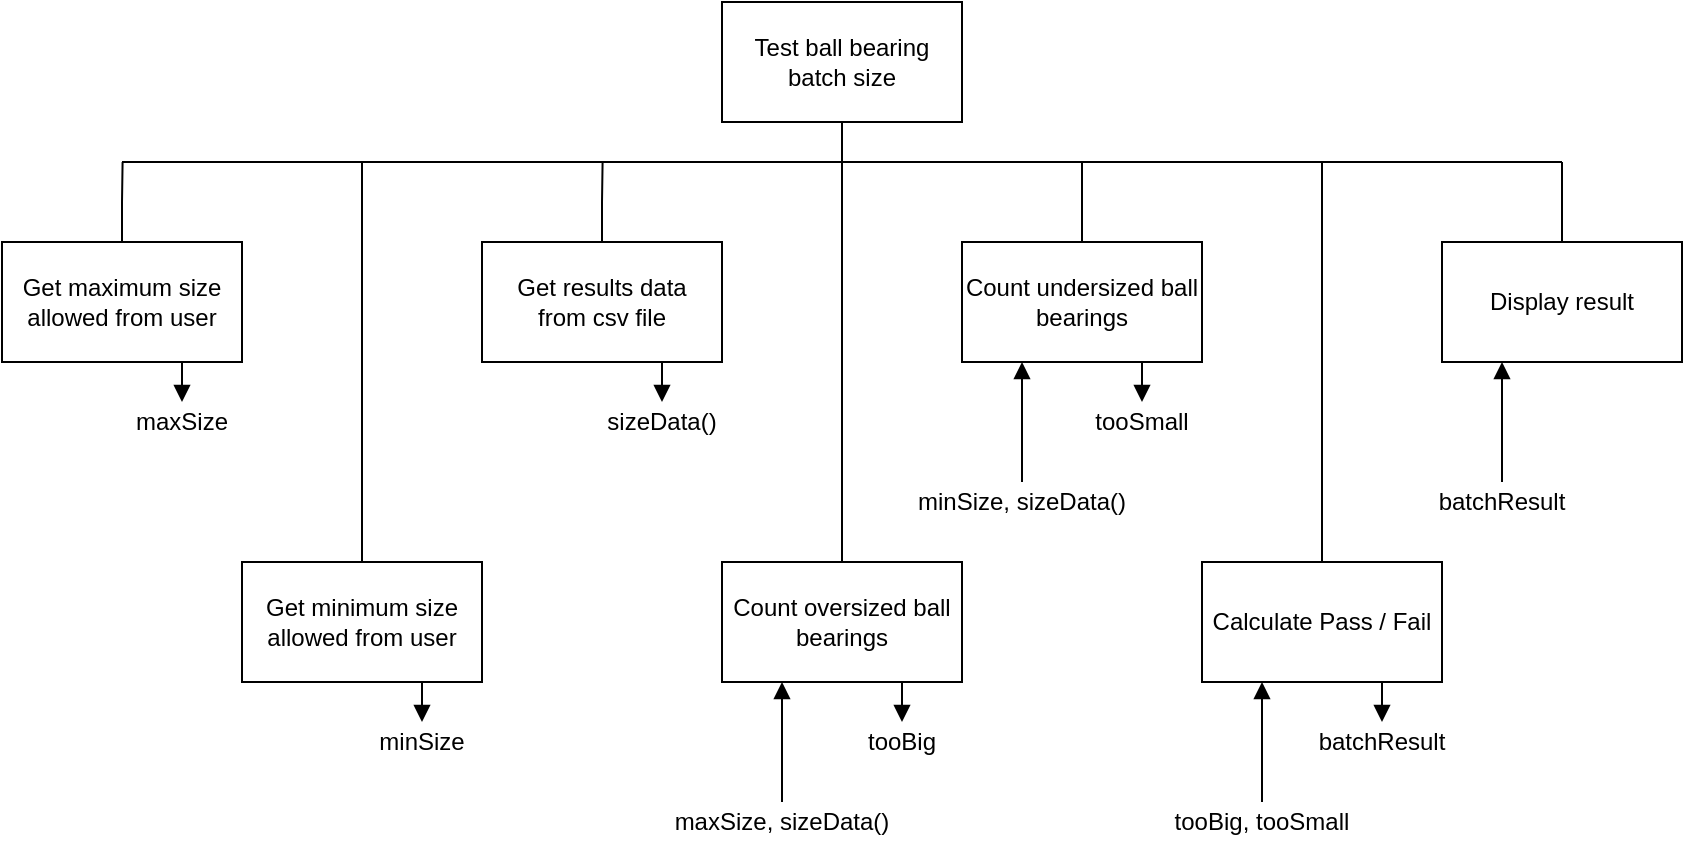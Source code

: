 <mxfile version="20.3.0" type="device" pages="2"><diagram id="hr3CHglzrVIYJggoL0p3" name="1"><mxGraphModel dx="870" dy="697" grid="1" gridSize="10" guides="1" tooltips="1" connect="1" arrows="1" fold="1" page="1" pageScale="1" pageWidth="1169" pageHeight="827" math="0" shadow="0"><root><mxCell id="0"/><mxCell id="1" parent="0"/><mxCell id="MWR-3nHuqC7b5rGWYKgy-1" value="Test ball bearing batch size" style="rounded=0;whiteSpace=wrap;html=1;" parent="1" vertex="1"><mxGeometry x="420" y="80" width="120" height="60" as="geometry"/></mxCell><mxCell id="MWR-3nHuqC7b5rGWYKgy-3" style="edgeStyle=orthogonalEdgeStyle;rounded=0;orthogonalLoop=1;jettySize=auto;html=1;exitX=0.75;exitY=1;exitDx=0;exitDy=0;endArrow=block;endFill=1;" parent="1" source="MWR-3nHuqC7b5rGWYKgy-2" edge="1"><mxGeometry relative="1" as="geometry"><mxPoint x="390" y="280" as="targetPoint"/></mxGeometry></mxCell><mxCell id="MWR-3nHuqC7b5rGWYKgy-35" style="edgeStyle=orthogonalEdgeStyle;rounded=0;orthogonalLoop=1;jettySize=auto;html=1;exitX=0.5;exitY=0;exitDx=0;exitDy=0;startArrow=none;startFill=0;endArrow=none;endFill=0;" parent="1" source="MWR-3nHuqC7b5rGWYKgy-2" edge="1"><mxGeometry relative="1" as="geometry"><mxPoint x="360.294" y="160" as="targetPoint"/></mxGeometry></mxCell><mxCell id="MWR-3nHuqC7b5rGWYKgy-2" value="Get results data&lt;br&gt;from csv file" style="rounded=0;whiteSpace=wrap;html=1;" parent="1" vertex="1"><mxGeometry x="300" y="200" width="120" height="60" as="geometry"/></mxCell><mxCell id="MWR-3nHuqC7b5rGWYKgy-4" style="edgeStyle=orthogonalEdgeStyle;rounded=0;orthogonalLoop=1;jettySize=auto;html=1;exitX=0.75;exitY=1;exitDx=0;exitDy=0;endArrow=block;endFill=1;" parent="1" source="MWR-3nHuqC7b5rGWYKgy-5" edge="1"><mxGeometry relative="1" as="geometry"><mxPoint x="270" y="440" as="targetPoint"/></mxGeometry></mxCell><mxCell id="MWR-3nHuqC7b5rGWYKgy-38" style="edgeStyle=orthogonalEdgeStyle;rounded=0;orthogonalLoop=1;jettySize=auto;html=1;exitX=0.5;exitY=0;exitDx=0;exitDy=0;startArrow=none;startFill=0;endArrow=none;endFill=0;" parent="1" source="MWR-3nHuqC7b5rGWYKgy-5" edge="1"><mxGeometry relative="1" as="geometry"><mxPoint x="240" y="160" as="targetPoint"/></mxGeometry></mxCell><mxCell id="MWR-3nHuqC7b5rGWYKgy-5" value="Get minimum size allowed from user" style="rounded=0;whiteSpace=wrap;html=1;" parent="1" vertex="1"><mxGeometry x="180" y="360" width="120" height="60" as="geometry"/></mxCell><mxCell id="MWR-3nHuqC7b5rGWYKgy-6" style="edgeStyle=orthogonalEdgeStyle;rounded=0;orthogonalLoop=1;jettySize=auto;html=1;exitX=0.75;exitY=1;exitDx=0;exitDy=0;endArrow=block;endFill=1;fillColor=#e1d5e7;" parent="1" source="MWR-3nHuqC7b5rGWYKgy-7" edge="1"><mxGeometry relative="1" as="geometry"><mxPoint x="150" y="280" as="targetPoint"/></mxGeometry></mxCell><mxCell id="MWR-3nHuqC7b5rGWYKgy-34" style="edgeStyle=orthogonalEdgeStyle;rounded=0;orthogonalLoop=1;jettySize=auto;html=1;exitX=0.5;exitY=0;exitDx=0;exitDy=0;startArrow=none;startFill=0;endArrow=none;endFill=0;" parent="1" source="MWR-3nHuqC7b5rGWYKgy-7" edge="1"><mxGeometry relative="1" as="geometry"><mxPoint x="120.294" y="160" as="targetPoint"/></mxGeometry></mxCell><mxCell id="MWR-3nHuqC7b5rGWYKgy-7" value="Get maximum size allowed from user" style="rounded=0;whiteSpace=wrap;html=1;" parent="1" vertex="1"><mxGeometry x="60" y="200" width="120" height="60" as="geometry"/></mxCell><mxCell id="MWR-3nHuqC7b5rGWYKgy-8" value="maxSize" style="text;html=1;strokeColor=none;fillColor=none;align=center;verticalAlign=middle;whiteSpace=wrap;rounded=0;" parent="1" vertex="1"><mxGeometry x="130" y="280" width="40" height="20" as="geometry"/></mxCell><mxCell id="MWR-3nHuqC7b5rGWYKgy-9" value="minSize" style="text;html=1;strokeColor=none;fillColor=none;align=center;verticalAlign=middle;whiteSpace=wrap;rounded=0;" parent="1" vertex="1"><mxGeometry x="250" y="440" width="40" height="20" as="geometry"/></mxCell><mxCell id="MWR-3nHuqC7b5rGWYKgy-10" value="sizeData()" style="text;html=1;strokeColor=none;fillColor=none;align=center;verticalAlign=middle;whiteSpace=wrap;rounded=0;" parent="1" vertex="1"><mxGeometry x="360" y="280" width="60" height="20" as="geometry"/></mxCell><mxCell id="MWR-3nHuqC7b5rGWYKgy-11" style="edgeStyle=orthogonalEdgeStyle;rounded=0;orthogonalLoop=1;jettySize=auto;html=1;exitX=0.75;exitY=1;exitDx=0;exitDy=0;endArrow=block;endFill=1;" parent="1" source="MWR-3nHuqC7b5rGWYKgy-12" edge="1"><mxGeometry relative="1" as="geometry"><mxPoint x="510" y="440" as="targetPoint"/></mxGeometry></mxCell><mxCell id="MWR-3nHuqC7b5rGWYKgy-14" style="edgeStyle=orthogonalEdgeStyle;rounded=0;orthogonalLoop=1;jettySize=auto;html=1;exitX=0.25;exitY=1;exitDx=0;exitDy=0;endArrow=none;endFill=0;startArrow=block;startFill=1;" parent="1" source="MWR-3nHuqC7b5rGWYKgy-12" edge="1"><mxGeometry relative="1" as="geometry"><mxPoint x="450" y="480" as="targetPoint"/></mxGeometry></mxCell><mxCell id="MWR-3nHuqC7b5rGWYKgy-39" style="edgeStyle=orthogonalEdgeStyle;rounded=0;orthogonalLoop=1;jettySize=auto;html=1;startArrow=none;startFill=0;endArrow=none;endFill=0;entryX=0.5;entryY=1;entryDx=0;entryDy=0;" parent="1" source="MWR-3nHuqC7b5rGWYKgy-12" target="MWR-3nHuqC7b5rGWYKgy-1" edge="1"><mxGeometry relative="1" as="geometry"><mxPoint x="480" y="160" as="targetPoint"/></mxGeometry></mxCell><mxCell id="MWR-3nHuqC7b5rGWYKgy-12" value="Count oversized ball bearings" style="rounded=0;whiteSpace=wrap;html=1;" parent="1" vertex="1"><mxGeometry x="420" y="360" width="120" height="60" as="geometry"/></mxCell><mxCell id="MWR-3nHuqC7b5rGWYKgy-13" value="tooBig" style="text;html=1;strokeColor=none;fillColor=none;align=center;verticalAlign=middle;whiteSpace=wrap;rounded=0;" parent="1" vertex="1"><mxGeometry x="490" y="440" width="40" height="20" as="geometry"/></mxCell><mxCell id="MWR-3nHuqC7b5rGWYKgy-15" value="maxSize, sizeData()" style="text;html=1;strokeColor=none;fillColor=none;align=center;verticalAlign=middle;whiteSpace=wrap;rounded=0;" parent="1" vertex="1"><mxGeometry x="390" y="480" width="120" height="20" as="geometry"/></mxCell><mxCell id="MWR-3nHuqC7b5rGWYKgy-16" style="edgeStyle=orthogonalEdgeStyle;rounded=0;orthogonalLoop=1;jettySize=auto;html=1;exitX=0.75;exitY=1;exitDx=0;exitDy=0;endArrow=block;endFill=1;" parent="1" source="MWR-3nHuqC7b5rGWYKgy-18" edge="1"><mxGeometry relative="1" as="geometry"><mxPoint x="630" y="280" as="targetPoint"/></mxGeometry></mxCell><mxCell id="MWR-3nHuqC7b5rGWYKgy-17" style="edgeStyle=orthogonalEdgeStyle;rounded=0;orthogonalLoop=1;jettySize=auto;html=1;exitX=0.25;exitY=1;exitDx=0;exitDy=0;endArrow=none;endFill=0;startArrow=block;startFill=1;" parent="1" source="MWR-3nHuqC7b5rGWYKgy-18" edge="1"><mxGeometry relative="1" as="geometry"><mxPoint x="570" y="320" as="targetPoint"/></mxGeometry></mxCell><mxCell id="MWR-3nHuqC7b5rGWYKgy-41" style="edgeStyle=orthogonalEdgeStyle;rounded=0;orthogonalLoop=1;jettySize=auto;html=1;exitX=0.5;exitY=0;exitDx=0;exitDy=0;startArrow=none;startFill=0;endArrow=none;endFill=0;" parent="1" source="MWR-3nHuqC7b5rGWYKgy-18" edge="1"><mxGeometry relative="1" as="geometry"><mxPoint x="600" y="160" as="targetPoint"/></mxGeometry></mxCell><mxCell id="MWR-3nHuqC7b5rGWYKgy-18" value="Count undersized ball bearings" style="rounded=0;whiteSpace=wrap;html=1;" parent="1" vertex="1"><mxGeometry x="540" y="200" width="120" height="60" as="geometry"/></mxCell><mxCell id="MWR-3nHuqC7b5rGWYKgy-19" value="tooSmall" style="text;html=1;strokeColor=none;fillColor=none;align=center;verticalAlign=middle;whiteSpace=wrap;rounded=0;" parent="1" vertex="1"><mxGeometry x="610" y="280" width="40" height="20" as="geometry"/></mxCell><mxCell id="MWR-3nHuqC7b5rGWYKgy-20" value="minSize, sizeData()" style="text;html=1;strokeColor=none;fillColor=none;align=center;verticalAlign=middle;whiteSpace=wrap;rounded=0;" parent="1" vertex="1"><mxGeometry x="510" y="320" width="120" height="20" as="geometry"/></mxCell><mxCell id="MWR-3nHuqC7b5rGWYKgy-21" style="edgeStyle=orthogonalEdgeStyle;rounded=0;orthogonalLoop=1;jettySize=auto;html=1;exitX=0.75;exitY=1;exitDx=0;exitDy=0;endArrow=block;endFill=1;" parent="1" source="MWR-3nHuqC7b5rGWYKgy-23" edge="1"><mxGeometry relative="1" as="geometry"><mxPoint x="750" y="440" as="targetPoint"/></mxGeometry></mxCell><mxCell id="MWR-3nHuqC7b5rGWYKgy-22" style="edgeStyle=orthogonalEdgeStyle;rounded=0;orthogonalLoop=1;jettySize=auto;html=1;exitX=0.25;exitY=1;exitDx=0;exitDy=0;endArrow=none;endFill=0;startArrow=block;startFill=1;" parent="1" source="MWR-3nHuqC7b5rGWYKgy-23" edge="1"><mxGeometry relative="1" as="geometry"><mxPoint x="690" y="480" as="targetPoint"/></mxGeometry></mxCell><mxCell id="MWR-3nHuqC7b5rGWYKgy-40" style="edgeStyle=orthogonalEdgeStyle;rounded=0;orthogonalLoop=1;jettySize=auto;html=1;exitX=0.5;exitY=0;exitDx=0;exitDy=0;startArrow=none;startFill=0;endArrow=none;endFill=0;" parent="1" source="MWR-3nHuqC7b5rGWYKgy-23" edge="1"><mxGeometry relative="1" as="geometry"><mxPoint x="720" y="160" as="targetPoint"/></mxGeometry></mxCell><mxCell id="MWR-3nHuqC7b5rGWYKgy-23" value="Calculate Pass / Fail" style="rounded=0;whiteSpace=wrap;html=1;" parent="1" vertex="1"><mxGeometry x="660" y="360" width="120" height="60" as="geometry"/></mxCell><mxCell id="MWR-3nHuqC7b5rGWYKgy-24" value="batchResult" style="text;html=1;strokeColor=none;fillColor=none;align=center;verticalAlign=middle;whiteSpace=wrap;rounded=0;" parent="1" vertex="1"><mxGeometry x="710" y="440" width="80" height="20" as="geometry"/></mxCell><mxCell id="MWR-3nHuqC7b5rGWYKgy-25" value="tooBig, tooSmall" style="text;html=1;strokeColor=none;fillColor=none;align=center;verticalAlign=middle;whiteSpace=wrap;rounded=0;" parent="1" vertex="1"><mxGeometry x="630" y="480" width="120" height="20" as="geometry"/></mxCell><mxCell id="MWR-3nHuqC7b5rGWYKgy-27" style="edgeStyle=orthogonalEdgeStyle;rounded=0;orthogonalLoop=1;jettySize=auto;html=1;exitX=0.25;exitY=1;exitDx=0;exitDy=0;endArrow=none;endFill=0;startArrow=block;startFill=1;" parent="1" source="MWR-3nHuqC7b5rGWYKgy-28" edge="1"><mxGeometry relative="1" as="geometry"><mxPoint x="810" y="320" as="targetPoint"/></mxGeometry></mxCell><mxCell id="MWR-3nHuqC7b5rGWYKgy-42" style="edgeStyle=orthogonalEdgeStyle;rounded=0;orthogonalLoop=1;jettySize=auto;html=1;exitX=0.5;exitY=0;exitDx=0;exitDy=0;startArrow=none;startFill=0;endArrow=none;endFill=0;" parent="1" source="MWR-3nHuqC7b5rGWYKgy-28" edge="1"><mxGeometry relative="1" as="geometry"><mxPoint x="840" y="160" as="targetPoint"/></mxGeometry></mxCell><mxCell id="MWR-3nHuqC7b5rGWYKgy-28" value="Display result" style="rounded=0;whiteSpace=wrap;html=1;" parent="1" vertex="1"><mxGeometry x="780" y="200" width="120" height="60" as="geometry"/></mxCell><mxCell id="MWR-3nHuqC7b5rGWYKgy-30" value="batchResult" style="text;html=1;strokeColor=none;fillColor=none;align=center;verticalAlign=middle;whiteSpace=wrap;rounded=0;" parent="1" vertex="1"><mxGeometry x="770" y="320" width="80" height="20" as="geometry"/></mxCell><mxCell id="MWR-3nHuqC7b5rGWYKgy-33" value="" style="endArrow=none;html=1;" parent="1" edge="1"><mxGeometry width="50" height="50" relative="1" as="geometry"><mxPoint x="120" y="160" as="sourcePoint"/><mxPoint x="840" y="160" as="targetPoint"/></mxGeometry></mxCell></root></mxGraphModel></diagram><diagram id="h9xR0vPnKT0vyP0rCoy_" name="2"><mxGraphModel dx="870" dy="697" grid="1" gridSize="10" guides="1" tooltips="1" connect="1" arrows="1" fold="1" page="1" pageScale="1" pageWidth="1169" pageHeight="827" math="0" shadow="0"><root><mxCell id="0"/><mxCell id="1" parent="0"/><mxCell id="MXMqTizkQbeST1n-ykSB-13" style="edgeStyle=orthogonalEdgeStyle;rounded=0;orthogonalLoop=1;jettySize=auto;html=1;exitX=0.5;exitY=1;exitDx=0;exitDy=0;startArrow=none;startFill=0;endArrow=none;endFill=0;" parent="1" source="MWR-3nHuqC7b5rGWYKgy-1" edge="1"><mxGeometry relative="1" as="geometry"><mxPoint x="440" y="160" as="targetPoint"/></mxGeometry></mxCell><mxCell id="MWR-3nHuqC7b5rGWYKgy-1" value="Test ball bearing batch size" style="rounded=0;whiteSpace=wrap;html=1;" parent="1" vertex="1"><mxGeometry x="380" y="80" width="120" height="60" as="geometry"/></mxCell><mxCell id="MXMqTizkQbeST1n-ykSB-8" style="edgeStyle=orthogonalEdgeStyle;rounded=0;orthogonalLoop=1;jettySize=auto;html=1;exitX=0.75;exitY=1;exitDx=0;exitDy=0;startArrow=none;startFill=0;endArrow=block;endFill=1;" parent="1" source="MWR-3nHuqC7b5rGWYKgy-2" edge="1"><mxGeometry relative="1" as="geometry"><mxPoint x="170" y="280" as="targetPoint"/></mxGeometry></mxCell><mxCell id="MXMqTizkQbeST1n-ykSB-12" style="edgeStyle=orthogonalEdgeStyle;rounded=0;orthogonalLoop=1;jettySize=auto;html=1;exitX=0.5;exitY=0;exitDx=0;exitDy=0;startArrow=none;startFill=0;endArrow=none;endFill=0;" parent="1" source="MWR-3nHuqC7b5rGWYKgy-2" edge="1"><mxGeometry relative="1" as="geometry"><mxPoint x="140" y="160" as="targetPoint"/></mxGeometry></mxCell><mxCell id="MWR-3nHuqC7b5rGWYKgy-2" value="Get limits and results data from csv file" style="rounded=0;whiteSpace=wrap;html=1;" parent="1" vertex="1"><mxGeometry x="80" y="200" width="120" height="60" as="geometry"/></mxCell><mxCell id="MWR-3nHuqC7b5rGWYKgy-8" value="maxSize, minSize, sizeData&lt;br&gt;" style="text;html=1;strokeColor=none;fillColor=none;align=center;verticalAlign=middle;whiteSpace=wrap;rounded=0;" parent="1" vertex="1"><mxGeometry x="90" y="280" width="160" height="20" as="geometry"/></mxCell><mxCell id="MWR-3nHuqC7b5rGWYKgy-11" style="edgeStyle=orthogonalEdgeStyle;rounded=0;orthogonalLoop=1;jettySize=auto;html=1;exitX=0.75;exitY=1;exitDx=0;exitDy=0;endArrow=block;endFill=1;" parent="1" source="MWR-3nHuqC7b5rGWYKgy-12" edge="1"><mxGeometry relative="1" as="geometry"><mxPoint x="410" y="280" as="targetPoint"/></mxGeometry></mxCell><mxCell id="MWR-3nHuqC7b5rGWYKgy-14" style="edgeStyle=orthogonalEdgeStyle;rounded=0;orthogonalLoop=1;jettySize=auto;html=1;exitX=0.25;exitY=1;exitDx=0;exitDy=0;endArrow=none;endFill=0;startArrow=block;startFill=1;" parent="1" source="MWR-3nHuqC7b5rGWYKgy-12" edge="1"><mxGeometry relative="1" as="geometry"><mxPoint x="350" y="320" as="targetPoint"/></mxGeometry></mxCell><mxCell id="MXMqTizkQbeST1n-ykSB-10" style="edgeStyle=orthogonalEdgeStyle;rounded=0;orthogonalLoop=1;jettySize=auto;html=1;exitX=0.5;exitY=0;exitDx=0;exitDy=0;startArrow=none;startFill=0;endArrow=none;endFill=0;" parent="1" source="MWR-3nHuqC7b5rGWYKgy-12" edge="1"><mxGeometry relative="1" as="geometry"><mxPoint x="380" y="160" as="targetPoint"/></mxGeometry></mxCell><mxCell id="MWR-3nHuqC7b5rGWYKgy-12" value="Count oversized ball bearings" style="rounded=0;whiteSpace=wrap;html=1;" parent="1" vertex="1"><mxGeometry x="320" y="200" width="120" height="60" as="geometry"/></mxCell><mxCell id="MWR-3nHuqC7b5rGWYKgy-13" value="tooBig" style="text;html=1;strokeColor=none;fillColor=none;align=center;verticalAlign=middle;whiteSpace=wrap;rounded=0;" parent="1" vertex="1"><mxGeometry x="390" y="280" width="40" height="20" as="geometry"/></mxCell><mxCell id="MWR-3nHuqC7b5rGWYKgy-15" value="sizeData" style="text;html=1;strokeColor=none;fillColor=none;align=center;verticalAlign=middle;whiteSpace=wrap;rounded=0;" parent="1" vertex="1"><mxGeometry x="200" y="480" width="60" height="20" as="geometry"/></mxCell><mxCell id="MWR-3nHuqC7b5rGWYKgy-16" style="edgeStyle=orthogonalEdgeStyle;rounded=0;orthogonalLoop=1;jettySize=auto;html=1;exitX=0.75;exitY=1;exitDx=0;exitDy=0;endArrow=block;endFill=1;" parent="1" source="MWR-3nHuqC7b5rGWYKgy-18" edge="1"><mxGeometry relative="1" as="geometry"><mxPoint x="530" y="440" as="targetPoint"/></mxGeometry></mxCell><mxCell id="MWR-3nHuqC7b5rGWYKgy-17" style="edgeStyle=orthogonalEdgeStyle;rounded=0;orthogonalLoop=1;jettySize=auto;html=1;exitX=0.25;exitY=1;exitDx=0;exitDy=0;endArrow=none;endFill=0;startArrow=block;startFill=1;" parent="1" source="MWR-3nHuqC7b5rGWYKgy-18" edge="1"><mxGeometry relative="1" as="geometry"><mxPoint x="470" y="480" as="targetPoint"/></mxGeometry></mxCell><mxCell id="MWR-3nHuqC7b5rGWYKgy-41" style="edgeStyle=orthogonalEdgeStyle;rounded=0;orthogonalLoop=1;jettySize=auto;html=1;exitX=0.5;exitY=0;exitDx=0;exitDy=0;startArrow=none;startFill=0;endArrow=none;endFill=0;" parent="1" source="MWR-3nHuqC7b5rGWYKgy-18" edge="1"><mxGeometry relative="1" as="geometry"><mxPoint x="500" y="160" as="targetPoint"/></mxGeometry></mxCell><mxCell id="MWR-3nHuqC7b5rGWYKgy-18" value="Count undersized ball bearings" style="rounded=0;whiteSpace=wrap;html=1;" parent="1" vertex="1"><mxGeometry x="440" y="360" width="120" height="60" as="geometry"/></mxCell><mxCell id="MWR-3nHuqC7b5rGWYKgy-19" value="tooSmall" style="text;html=1;strokeColor=none;fillColor=none;align=center;verticalAlign=middle;whiteSpace=wrap;rounded=0;" parent="1" vertex="1"><mxGeometry x="510" y="440" width="40" height="20" as="geometry"/></mxCell><mxCell id="MWR-3nHuqC7b5rGWYKgy-20" value="minSize, sizeData" style="text;html=1;strokeColor=none;fillColor=none;align=center;verticalAlign=middle;whiteSpace=wrap;rounded=0;" parent="1" vertex="1"><mxGeometry x="410" y="480" width="120" height="20" as="geometry"/></mxCell><mxCell id="MWR-3nHuqC7b5rGWYKgy-21" style="edgeStyle=orthogonalEdgeStyle;rounded=0;orthogonalLoop=1;jettySize=auto;html=1;exitX=0.75;exitY=1;exitDx=0;exitDy=0;endArrow=block;endFill=1;" parent="1" source="MWR-3nHuqC7b5rGWYKgy-23" edge="1"><mxGeometry relative="1" as="geometry"><mxPoint x="650" y="280" as="targetPoint"/></mxGeometry></mxCell><mxCell id="MWR-3nHuqC7b5rGWYKgy-22" style="edgeStyle=orthogonalEdgeStyle;rounded=0;orthogonalLoop=1;jettySize=auto;html=1;exitX=0.25;exitY=1;exitDx=0;exitDy=0;endArrow=none;endFill=0;startArrow=block;startFill=1;" parent="1" source="MWR-3nHuqC7b5rGWYKgy-23" edge="1"><mxGeometry relative="1" as="geometry"><mxPoint x="590" y="320" as="targetPoint"/></mxGeometry></mxCell><mxCell id="MWR-3nHuqC7b5rGWYKgy-40" style="edgeStyle=orthogonalEdgeStyle;rounded=0;orthogonalLoop=1;jettySize=auto;html=1;exitX=0.5;exitY=0;exitDx=0;exitDy=0;startArrow=none;startFill=0;endArrow=none;endFill=0;" parent="1" source="MWR-3nHuqC7b5rGWYKgy-23" edge="1"><mxGeometry relative="1" as="geometry"><mxPoint x="620" y="160" as="targetPoint"/></mxGeometry></mxCell><mxCell id="MWR-3nHuqC7b5rGWYKgy-23" value="Calculate Pass / Fail" style="rounded=0;whiteSpace=wrap;html=1;" parent="1" vertex="1"><mxGeometry x="560" y="200" width="120" height="60" as="geometry"/></mxCell><mxCell id="MWR-3nHuqC7b5rGWYKgy-24" value="batchResult" style="text;html=1;strokeColor=none;fillColor=none;align=center;verticalAlign=middle;whiteSpace=wrap;rounded=0;" parent="1" vertex="1"><mxGeometry x="610" y="280" width="80" height="20" as="geometry"/></mxCell><mxCell id="MWR-3nHuqC7b5rGWYKgy-25" value="tooBig, tooSmall, count" style="text;html=1;strokeColor=none;fillColor=none;align=center;verticalAlign=middle;whiteSpace=wrap;rounded=0;" parent="1" vertex="1"><mxGeometry x="520" y="320" width="140" height="20" as="geometry"/></mxCell><mxCell id="MWR-3nHuqC7b5rGWYKgy-27" style="edgeStyle=orthogonalEdgeStyle;rounded=0;orthogonalLoop=1;jettySize=auto;html=1;exitX=0.25;exitY=1;exitDx=0;exitDy=0;endArrow=none;endFill=0;startArrow=block;startFill=1;" parent="1" source="MWR-3nHuqC7b5rGWYKgy-28" edge="1"><mxGeometry relative="1" as="geometry"><mxPoint x="710" y="480" as="targetPoint"/></mxGeometry></mxCell><mxCell id="MWR-3nHuqC7b5rGWYKgy-42" style="edgeStyle=orthogonalEdgeStyle;rounded=0;orthogonalLoop=1;jettySize=auto;html=1;exitX=0.5;exitY=0;exitDx=0;exitDy=0;startArrow=none;startFill=0;endArrow=none;endFill=0;" parent="1" source="MWR-3nHuqC7b5rGWYKgy-28" edge="1"><mxGeometry relative="1" as="geometry"><mxPoint x="740" y="160" as="targetPoint"/></mxGeometry></mxCell><mxCell id="MWR-3nHuqC7b5rGWYKgy-28" value="Display information" style="rounded=0;whiteSpace=wrap;html=1;" parent="1" vertex="1"><mxGeometry x="680" y="360" width="120" height="60" as="geometry"/></mxCell><mxCell id="MWR-3nHuqC7b5rGWYKgy-30" value="maxSize, minSize, count, tooBig, tooSmall, batchResult" style="text;html=1;strokeColor=none;fillColor=none;align=center;verticalAlign=middle;whiteSpace=wrap;rounded=0;" parent="1" vertex="1"><mxGeometry x="630" y="480" width="170" height="40" as="geometry"/></mxCell><mxCell id="MWR-3nHuqC7b5rGWYKgy-33" value="" style="endArrow=none;html=1;" parent="1" edge="1"><mxGeometry width="50" height="50" relative="1" as="geometry"><mxPoint x="140" y="160" as="sourcePoint"/><mxPoint x="740" y="160" as="targetPoint"/></mxGeometry></mxCell><mxCell id="MXMqTizkQbeST1n-ykSB-5" style="edgeStyle=orthogonalEdgeStyle;rounded=0;orthogonalLoop=1;jettySize=auto;html=1;exitX=0.75;exitY=1;exitDx=0;exitDy=0;endArrow=block;endFill=1;" parent="1" source="MXMqTizkQbeST1n-ykSB-1" edge="1"><mxGeometry relative="1" as="geometry"><mxPoint x="290" y="440" as="targetPoint"/></mxGeometry></mxCell><mxCell id="MXMqTizkQbeST1n-ykSB-6" style="edgeStyle=orthogonalEdgeStyle;rounded=0;orthogonalLoop=1;jettySize=auto;html=1;exitX=0.25;exitY=1;exitDx=0;exitDy=0;endArrow=none;endFill=0;startArrow=block;startFill=1;" parent="1" source="MXMqTizkQbeST1n-ykSB-1" edge="1"><mxGeometry relative="1" as="geometry"><mxPoint x="230" y="480" as="targetPoint"/></mxGeometry></mxCell><mxCell id="MXMqTizkQbeST1n-ykSB-11" style="edgeStyle=orthogonalEdgeStyle;rounded=0;orthogonalLoop=1;jettySize=auto;html=1;exitX=0.5;exitY=0;exitDx=0;exitDy=0;startArrow=none;startFill=0;endArrow=none;endFill=0;" parent="1" source="MXMqTizkQbeST1n-ykSB-1" edge="1"><mxGeometry relative="1" as="geometry"><mxPoint x="260" y="160" as="targetPoint"/></mxGeometry></mxCell><mxCell id="MXMqTizkQbeST1n-ykSB-1" value="Count number of entries" style="rounded=0;whiteSpace=wrap;html=1;" parent="1" vertex="1"><mxGeometry x="200" y="360" width="120" height="60" as="geometry"/></mxCell><mxCell id="MXMqTizkQbeST1n-ykSB-2" value="maxSize, sizeData" style="text;html=1;strokeColor=none;fillColor=none;align=center;verticalAlign=middle;whiteSpace=wrap;rounded=0;" parent="1" vertex="1"><mxGeometry x="290" y="320" width="120" height="20" as="geometry"/></mxCell><mxCell id="MXMqTizkQbeST1n-ykSB-3" value="count" style="text;html=1;strokeColor=none;fillColor=none;align=center;verticalAlign=middle;whiteSpace=wrap;rounded=0;" parent="1" vertex="1"><mxGeometry x="270" y="440" width="40" height="20" as="geometry"/></mxCell></root></mxGraphModel></diagram></mxfile>